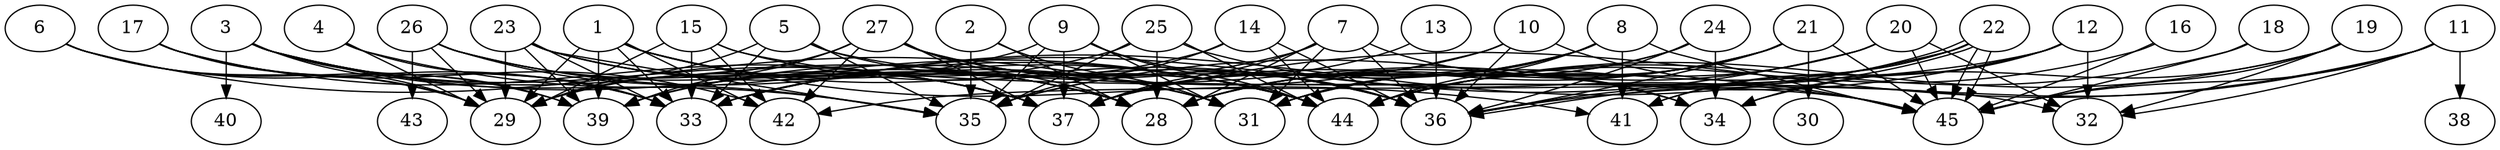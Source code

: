 // DAG automatically generated by daggen at Thu Oct  3 14:07:25 2019
// ./daggen --dot -n 45 --ccr 0.4 --fat 0.9 --regular 0.9 --density 0.5 --mindata 5242880 --maxdata 52428800 
digraph G {
  1 [size="63339520", alpha="0.01", expect_size="25335808"] 
  1 -> 28 [size ="25335808"]
  1 -> 29 [size ="25335808"]
  1 -> 31 [size ="25335808"]
  1 -> 33 [size ="25335808"]
  1 -> 36 [size ="25335808"]
  1 -> 39 [size ="25335808"]
  1 -> 41 [size ="25335808"]
  1 -> 42 [size ="25335808"]
  2 [size="71884800", alpha="0.13", expect_size="28753920"] 
  2 -> 28 [size ="28753920"]
  2 -> 31 [size ="28753920"]
  2 -> 35 [size ="28753920"]
  3 [size="74972160", alpha="0.09", expect_size="29988864"] 
  3 -> 28 [size ="29988864"]
  3 -> 29 [size ="29988864"]
  3 -> 35 [size ="29988864"]
  3 -> 37 [size ="29988864"]
  3 -> 39 [size ="29988864"]
  3 -> 40 [size ="29988864"]
  3 -> 44 [size ="29988864"]
  4 [size="83809280", alpha="0.08", expect_size="33523712"] 
  4 -> 29 [size ="33523712"]
  4 -> 33 [size ="33523712"]
  4 -> 44 [size ="33523712"]
  5 [size="44848640", alpha="0.17", expect_size="17939456"] 
  5 -> 29 [size ="17939456"]
  5 -> 32 [size ="17939456"]
  5 -> 33 [size ="17939456"]
  5 -> 35 [size ="17939456"]
  5 -> 44 [size ="17939456"]
  6 [size="77063680", alpha="0.01", expect_size="30825472"] 
  6 -> 29 [size ="30825472"]
  6 -> 31 [size ="30825472"]
  6 -> 33 [size ="30825472"]
  6 -> 39 [size ="30825472"]
  7 [size="59064320", alpha="0.06", expect_size="23625728"] 
  7 -> 28 [size ="23625728"]
  7 -> 31 [size ="23625728"]
  7 -> 33 [size ="23625728"]
  7 -> 34 [size ="23625728"]
  7 -> 36 [size ="23625728"]
  7 -> 37 [size ="23625728"]
  8 [size="78095360", alpha="0.10", expect_size="31238144"] 
  8 -> 28 [size ="31238144"]
  8 -> 31 [size ="31238144"]
  8 -> 35 [size ="31238144"]
  8 -> 37 [size ="31238144"]
  8 -> 41 [size ="31238144"]
  8 -> 44 [size ="31238144"]
  8 -> 45 [size ="31238144"]
  9 [size="24721920", alpha="0.14", expect_size="9888768"] 
  9 -> 29 [size ="9888768"]
  9 -> 31 [size ="9888768"]
  9 -> 35 [size ="9888768"]
  9 -> 36 [size ="9888768"]
  9 -> 37 [size ="9888768"]
  9 -> 44 [size ="9888768"]
  10 [size="53399040", alpha="0.16", expect_size="21359616"] 
  10 -> 36 [size ="21359616"]
  10 -> 37 [size ="21359616"]
  10 -> 39 [size ="21359616"]
  10 -> 45 [size ="21359616"]
  11 [size="121999360", alpha="0.00", expect_size="48799744"] 
  11 -> 32 [size ="48799744"]
  11 -> 36 [size ="48799744"]
  11 -> 37 [size ="48799744"]
  11 -> 38 [size ="48799744"]
  11 -> 45 [size ="48799744"]
  12 [size="128468480", alpha="0.04", expect_size="51387392"] 
  12 -> 32 [size ="51387392"]
  12 -> 34 [size ="51387392"]
  12 -> 35 [size ="51387392"]
  12 -> 41 [size ="51387392"]
  12 -> 42 [size ="51387392"]
  13 [size="88611840", alpha="0.06", expect_size="35444736"] 
  13 -> 36 [size ="35444736"]
  13 -> 37 [size ="35444736"]
  14 [size="23552000", alpha="0.01", expect_size="9420800"] 
  14 -> 33 [size ="9420800"]
  14 -> 35 [size ="9420800"]
  14 -> 36 [size ="9420800"]
  14 -> 44 [size ="9420800"]
  15 [size="71193600", alpha="0.13", expect_size="28477440"] 
  15 -> 29 [size ="28477440"]
  15 -> 33 [size ="28477440"]
  15 -> 36 [size ="28477440"]
  15 -> 42 [size ="28477440"]
  15 -> 45 [size ="28477440"]
  16 [size="50606080", alpha="0.18", expect_size="20242432"] 
  16 -> 44 [size ="20242432"]
  16 -> 45 [size ="20242432"]
  17 [size="54044160", alpha="0.00", expect_size="21617664"] 
  17 -> 29 [size ="21617664"]
  17 -> 33 [size ="21617664"]
  17 -> 37 [size ="21617664"]
  17 -> 42 [size ="21617664"]
  18 [size="87365120", alpha="0.02", expect_size="34946048"] 
  18 -> 44 [size ="34946048"]
  18 -> 45 [size ="34946048"]
  19 [size="31096320", alpha="0.16", expect_size="12438528"] 
  19 -> 32 [size ="12438528"]
  19 -> 34 [size ="12438528"]
  19 -> 44 [size ="12438528"]
  19 -> 45 [size ="12438528"]
  20 [size="111367680", alpha="0.02", expect_size="44547072"] 
  20 -> 28 [size ="44547072"]
  20 -> 32 [size ="44547072"]
  20 -> 33 [size ="44547072"]
  20 -> 44 [size ="44547072"]
  20 -> 45 [size ="44547072"]
  21 [size="87979520", alpha="0.16", expect_size="35191808"] 
  21 -> 28 [size ="35191808"]
  21 -> 30 [size ="35191808"]
  21 -> 31 [size ="35191808"]
  21 -> 36 [size ="35191808"]
  21 -> 37 [size ="35191808"]
  21 -> 44 [size ="35191808"]
  21 -> 45 [size ="35191808"]
  22 [size="89461760", alpha="0.00", expect_size="35784704"] 
  22 -> 31 [size ="35784704"]
  22 -> 33 [size ="35784704"]
  22 -> 36 [size ="35784704"]
  22 -> 36 [size ="35784704"]
  22 -> 41 [size ="35784704"]
  22 -> 45 [size ="35784704"]
  22 -> 45 [size ="35784704"]
  23 [size="115084800", alpha="0.15", expect_size="46033920"] 
  23 -> 28 [size ="46033920"]
  23 -> 29 [size ="46033920"]
  23 -> 31 [size ="46033920"]
  23 -> 33 [size ="46033920"]
  23 -> 35 [size ="46033920"]
  23 -> 37 [size ="46033920"]
  23 -> 39 [size ="46033920"]
  24 [size="32117760", alpha="0.01", expect_size="12847104"] 
  24 -> 28 [size ="12847104"]
  24 -> 31 [size ="12847104"]
  24 -> 34 [size ="12847104"]
  24 -> 36 [size ="12847104"]
  25 [size="36554240", alpha="0.13", expect_size="14621696"] 
  25 -> 28 [size ="14621696"]
  25 -> 35 [size ="14621696"]
  25 -> 39 [size ="14621696"]
  25 -> 44 [size ="14621696"]
  25 -> 45 [size ="14621696"]
  26 [size="111505920", alpha="0.16", expect_size="44602368"] 
  26 -> 28 [size ="44602368"]
  26 -> 29 [size ="44602368"]
  26 -> 35 [size ="44602368"]
  26 -> 37 [size ="44602368"]
  26 -> 43 [size ="44602368"]
  26 -> 44 [size ="44602368"]
  27 [size="97697280", alpha="0.07", expect_size="39078912"] 
  27 -> 28 [size ="39078912"]
  27 -> 29 [size ="39078912"]
  27 -> 34 [size ="39078912"]
  27 -> 36 [size ="39078912"]
  27 -> 37 [size ="39078912"]
  27 -> 39 [size ="39078912"]
  27 -> 42 [size ="39078912"]
  27 -> 44 [size ="39078912"]
  28 [size="100144640", alpha="0.08", expect_size="40057856"] 
  29 [size="112460800", alpha="0.12", expect_size="44984320"] 
  30 [size="90521600", alpha="0.03", expect_size="36208640"] 
  31 [size="101854720", alpha="0.11", expect_size="40741888"] 
  32 [size="78730240", alpha="0.20", expect_size="31492096"] 
  33 [size="79928320", alpha="0.01", expect_size="31971328"] 
  34 [size="49346560", alpha="0.04", expect_size="19738624"] 
  35 [size="57694720", alpha="0.17", expect_size="23077888"] 
  36 [size="18744320", alpha="0.16", expect_size="7497728"] 
  37 [size="114419200", alpha="0.02", expect_size="45767680"] 
  38 [size="36787200", alpha="0.01", expect_size="14714880"] 
  39 [size="86766080", alpha="0.03", expect_size="34706432"] 
  40 [size="40038400", alpha="0.02", expect_size="16015360"] 
  41 [size="54863360", alpha="0.13", expect_size="21945344"] 
  42 [size="122170880", alpha="0.17", expect_size="48868352"] 
  43 [size="121395200", alpha="0.18", expect_size="48558080"] 
  44 [size="128038400", alpha="0.03", expect_size="51215360"] 
  45 [size="34588160", alpha="0.11", expect_size="13835264"] 
}
